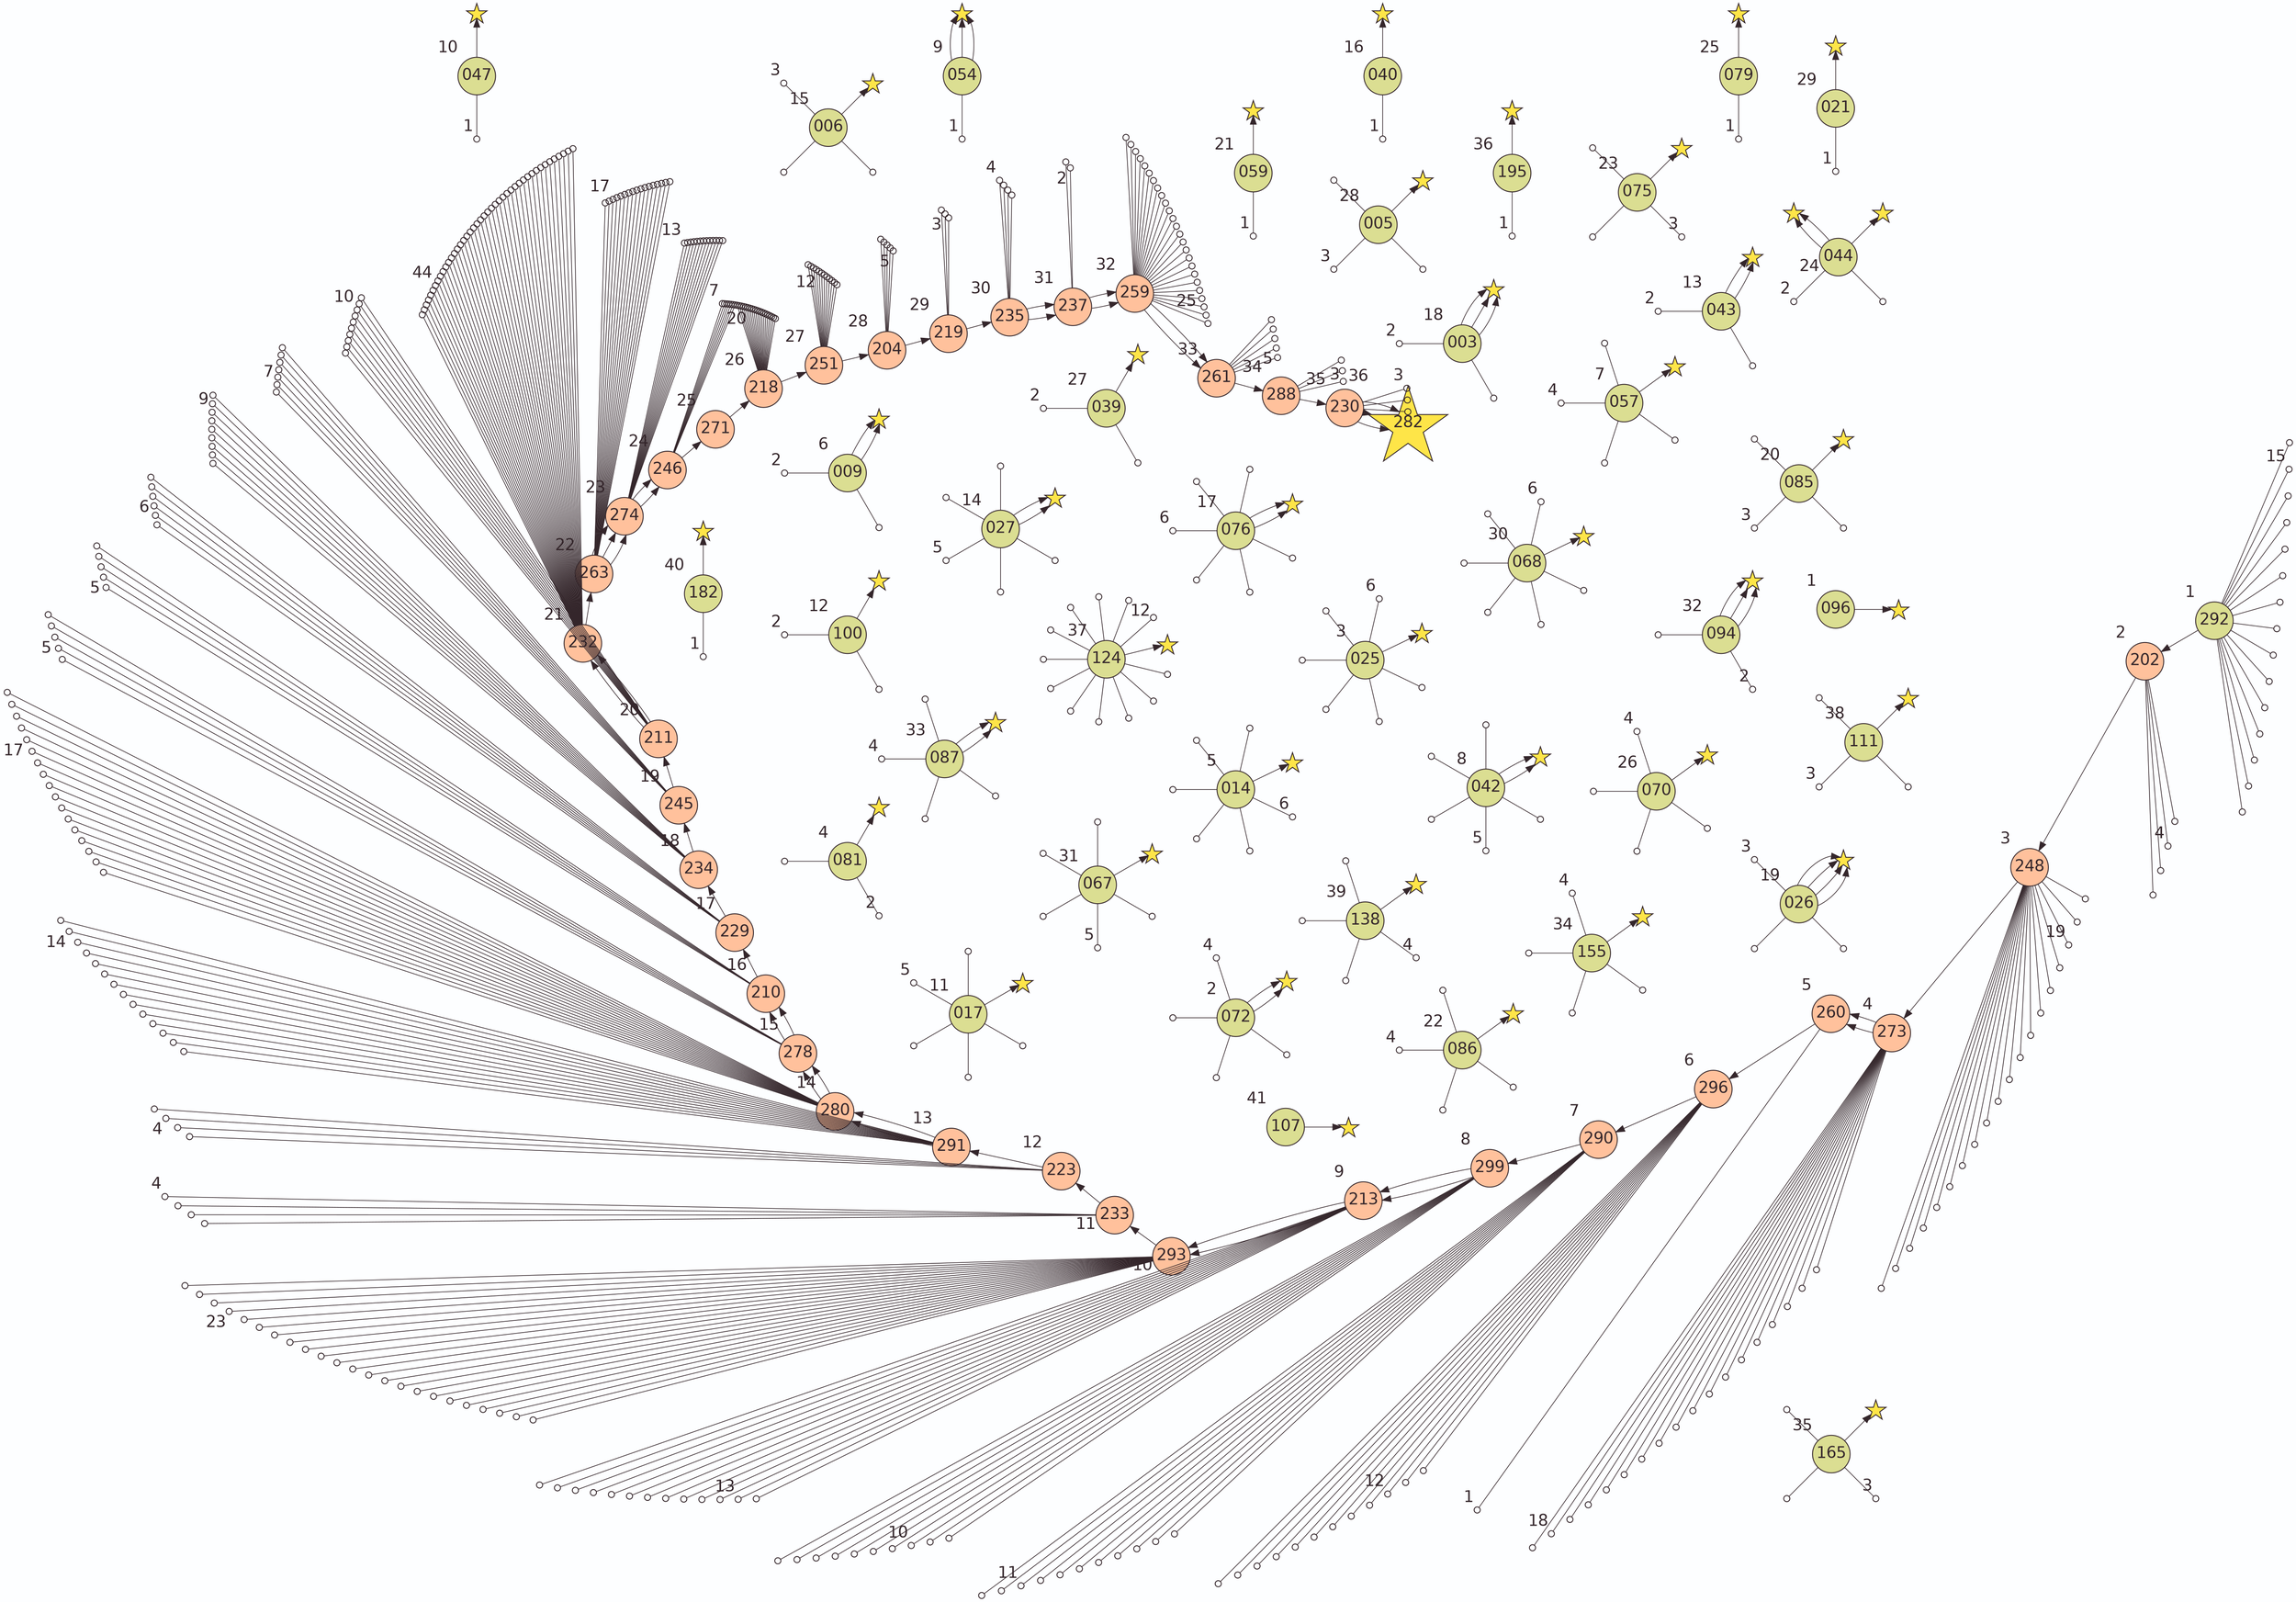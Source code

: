 digraph G {
    layout=twopi
    bgcolor="#FDFEFF"
    edge [color="#34262B" penwidth=0.75]
    node [
        shape=star
        fixedsize=true
        width=0.3
        height=0.3
        fillcolor="#FEE548"
        color="#34262B"
        fontcolor="#34262B"
        fontsize=18
        penwidth=1
        style=filled
        label=""
    ]
    109257705314666
    109257705314666
    109257705314666
    109257705314666
    121547412884536
    126797745536179
    132630497279838
    151183674215117
    158853303138975
    160682924747511
    168326256611363
    176678189805962
    187585923555809
    193463557666227
    193463557666227
    198275908983463
    22401682656901
    226513923902074
    228187753193732
    23525733233588
    237198611917183
    244400261941146
    24614654721249
    247193911888893
    247193911888893
    258097437283038
    277188057325886
    281018453888195
    281018453888195
    28484100772591
    28484100772591
    32371682665769
    35375578974907
    38441838944686
    38441838944686
    43393727419483
    43616003485368
    45334040862479
    48932453202262
    50107414212049
    55736138018853
    55736138018853
    56286085856547
    56286085856547
    56286085856547
    66357077558466
    73069103461713
    73069103461713
    73069103461713
    75342239292029
    75342239292029
    75342239292029
    77191907184689
    84408293606034
    84408293606034
    90839909553096
    90985623884769
    90985623884769
    93057717600341
    node [width=1.2 height=1.2 fontname=Helvetica label="\N"]
    282
    node [ width=0.6 height=0.6 shape=circle fillcolor="#FFC19C"]
    202 [xlabel=2]
    204 [xlabel=28]
    210 [xlabel=16]
    211 [xlabel=20]
    213 [xlabel=9]
    218 [xlabel=26]
    219 [xlabel=29]
    223 [xlabel=12]
    229 [xlabel=17]
    230 [xlabel=35]
    232 [xlabel=21]
    233 [xlabel=11]
    234 [xlabel=18]
    235 [xlabel=30]
    237 [xlabel=31]
    245 [xlabel=19]
    246 [xlabel=24]
    248 [xlabel=3]
    251 [xlabel=27]
    259 [xlabel=32]
    260 [xlabel=5]
    261 [xlabel=33]
    263 [xlabel=22]
    271 [xlabel=25]
    273 [xlabel=4]
    274 [xlabel=23]
    278 [xlabel=15]
    280 [xlabel=14]
    282 [xlabel=36]
    288 [xlabel=34]
    290 [xlabel=7]
    291 [xlabel=13]
    293 [xlabel=10]
    296 [xlabel=6]
    299 [xlabel=8]
    node [fillcolor="#DBDE92"]
    003 [xlabel=18]
    005 [xlabel=28]
    006 [xlabel=15]
    009 [xlabel=6]
    014 [xlabel=5]
    017 [xlabel=11]
    021 [xlabel=29]
    025 [xlabel=3]
    026 [xlabel=19]
    027 [xlabel=14]
    039 [xlabel=27]
    040 [xlabel=16]
    042 [xlabel=8]
    043 [xlabel=13]
    044 [xlabel=24]
    047 [xlabel=10]
    054 [xlabel=9]
    057 [xlabel=7]
    059 [xlabel=21]
    067 [xlabel=31]
    068 [xlabel=30]
    070 [xlabel=26]
    072 [xlabel=2]
    075 [xlabel=23]
    076 [xlabel=17]
    079 [xlabel=25]
    081 [xlabel=4]
    085 [xlabel=20]
    086 [xlabel=22]
    087 [xlabel=33]
    094 [xlabel=32]
    096 [xlabel=1]
    100 [xlabel=12]
    107 [xlabel=41]
    111 [xlabel=38]
    124 [xlabel=37]
    138 [xlabel=39]
    155 [xlabel=34]
    165 [xlabel=35]
    182 [xlabel=40]
    195 [xlabel=36]
    292 [xlabel=1]
    003 -> 73069103461713
    003 -> 73069103461713
    003 -> 73069103461713
    005 -> 23525733233588
    006 -> 50107414212049
    009 -> 247193911888893
    009 -> 247193911888893
    014 -> 121547412884536
    017 -> 198275908983463
    021 -> 258097437283038
    025 -> 168326256611363
    026 -> 109257705314666
    026 -> 109257705314666
    026 -> 109257705314666
    026 -> 109257705314666
    027 -> 38441838944686
    027 -> 38441838944686
    039 -> 228187753193732
    040 -> 43616003485368
    042 -> 281018453888195
    042 -> 281018453888195
    043 -> 84408293606034
    043 -> 84408293606034
    044 -> 43393727419483
    044 -> 90985623884769
    044 -> 90985623884769
    047 -> 77191907184689
    054 -> 56286085856547
    054 -> 56286085856547
    054 -> 56286085856547
    057 -> 90839909553096
    059 -> 24614654721249
    067 -> 132630497279838
    068 -> 45334040862479
    070 -> 93057717600341
    072 -> 193463557666227
    072 -> 193463557666227
    075 -> 237198611917183
    076 -> 28484100772591
    076 -> 28484100772591
    079 -> 35375578974907
    081 -> 187585923555809
    085 -> 160682924747511
    086 -> 22401682656901
    087 -> 55736138018853
    087 -> 55736138018853
    094 -> 75342239292029
    094 -> 75342239292029
    094 -> 75342239292029
    096 -> 277188057325886
    100 -> 48932453202262
    107 -> 158853303138975
    111 -> 32371682665769
    124 -> 176678189805962
    138 -> 151183674215117
    155 -> 66357077558466
    165 -> 244400261941146
    182 -> 126797745536179
    195 -> 226513923902074
    202 -> 248
    204 -> 219
    210 -> 229
    211 -> 232
    211 -> 232
    213 -> 293
    213 -> 293
    218 -> 251
    219 -> 235
    223 -> 291
    229 -> 234
    230 -> 282
    230 -> 282
    230 -> 282
    232 -> 263
    233 -> 223
    234 -> 245
    235 -> 237
    235 -> 237
    237 -> 259
    237 -> 259
    245 -> 211
    246 -> 271
    248 -> 273
    251 -> 204
    259 -> 261
    259 -> 261
    260 -> 296
    261 -> 288
    263 -> 274
    263 -> 274
    263 -> 274
    271 -> 218
    273 -> 260
    273 -> 260
    274 -> 246
    274 -> 246
    278 -> 210
    278 -> 210
    280 -> 278
    280 -> 278
    288 -> 230
    290 -> 299
    291 -> 280
    291 -> 280
    292 -> 202
    293 -> 233
    296 -> 290
    299 -> 213
    299 -> 213
    node [width=0.1 height=0.1 label="" fillcolor=none]
    101482258912914 [xlabel=3]
    101989913363396
    103080074819810 [xlabel=3]
    103517397209253
    1037326075457
    10399306714511
    105055631015335 [xlabel=1]
    108248540469739 [xlabel=3]
    108843736867662
    10897552573086286
    1094077435079481 [xlabel=5]
    1108151553764333
    111610619086010
    1142916035101525
    114711386921851
    115477283193076
    116949542988776
    117017318113031
    11792243043220902
    1179614315372
    119422735518001
    119812395059772
    1200427608165707
    120561132657399
    121216277374317 [xlabel=12]
    121924365177844
    122243679999891
    1223501176340288
    122491066282750 [xlabel=2]
    122768561905404
    123422676261955
    124301729415007
    124834849165533
    125104979962112
    125329169269465
    126675475650241
    126963131636378
    12783678956094 [xlabel=2]
    128344365782787
    130051873755843
    130343960327659
    132493133328569
    132585563656175
    132644663458527
    1329401300104412
    1329401300104415 [xlabel=3]
    1329401300106357
    133017394582206
    133085928656854
    133216494651798
    133700267632255
    134229014123866 [xlabel=3]
    1342668898656320
    1342668898656323 [xlabel=23]
    134309140194312
    134647317721407
    134927683872254
    135003789869154 [xlabel=5]
    135027943529338
    135099641428353
    135127457853192 [xlabel=4]
    1354024286897362
    1354024286933044
    1354024286933047
    1354024286933233
    1354024286934568
    1354024286935265
    1354024286935791
    1354024286935976
    1354024286935979
    135506926912037 [xlabel=5]
    1357387123240984
    135804743460606
    1363602966327757
    138745689071044
    139309029991521
    139873462378801
    140638203702927
    140891164903223 [xlabel=18]
    142585425499761
    142618897171581
    143208135938831
    143208136127707
    143208136386619
    143208136390173
    143208136459137
    143208136489245
    143208141071821 [xlabel=12]
    143208141492483
    145180749150614
    145527136217977
    145840505317166
    146232836368335
    146310760943808
    146498024974452
    146930473136652
    147028646639341
    147255850853070
    147255850853071
    1475738434681
    148344612387014
    149247564331413
    149257175972136
    150390360978234
    151183674215116
    151720851164865
    154105594422951
    163369403918815
    1642024652348082
    1651136563511356
    165395764444209
    165395764444210
    165769410024475
    167286869784497 [xlabel=6]
    167330230271884
    167384004760090
    168448887713084
    168569209212048
    169157859120569
    170397937799944
    171995724959323 [xlabel=4]
    174599386463100
    176192663713460 [xlabel=3]
    176678189805957
    176678189805964
    176678189806039
    17691026110810
    178800308526794
    180140245853347
    180943865776813 [xlabel=19]
    182119414209044
    18304780419291
    184208157323185
    185104865261726
    185354838924717 [xlabel=4]
    186097919748009
    186160776055462
    186810320973748
    187735065187378 [xlabel=11]
    188306757897563
    188788568384105
    188921631218004
    188964717342075
    1894304590332
    18964888453659
    190174917005301
    190336680744390
    191007143397121
    191020162886889
    19216435029683
    192569674936728
    192890693745238
    193463557666217 [xlabel=4]
    193463557666252
    193743550563855
    193743550563860
    194003821589142
    195606152216736
    195606152216747
    197132306999400
    197976306703251
    198234240707903
    198272917591190172
    198773813921543 [xlabel=5]
    199050091815473
    199153285283393 [xlabel=4]
    199171447629654
    199322051023004
    199401158916806
    199405726591805
    199637873756750
    199994577773750
    200009337956046
    201571967109203
    202342179761444
    20243014180415758 [xlabel=6]
    20404267505943
    2075054643516114
    20837737139973
    20901376817582
    209878351214865
    210704795991857 [xlabel=25]
    211855004386015
    212486520730038
    213030474603445
    214133912053453
    21419347799693
    214288207986030
    214694759283661 [xlabel=6]
    216286194811888
    216574553817653
    217512674318349
    218117599921519
    218621624356032
    21968359248448
    222916881252476
    222916888512782
    222916888512783
    222916888513928
    222916888619187
    222916888619371
    223260340210202
    224487324556441
    22464260218633
    2274484986056955
    227907209173324 [xlabel=1]
    228072470294219 [xlabel=2]
    228187753193743
    229260433378478
    229365797421813
    229593588396956
    230407378133969
    230507992438976
    231749721556650
    232522354392632
    234887839156188
    235351844780416
    235904514764225
    236289560795010
    236694262633109
    236696409919569
    23691086039168
    237198611917008
    237407854420326
    237442310179382
    237457637073139
    237716362701809
    237759945374604
    237856136232956
    2384146740415190
    239301865938007
    239439841272200
    239880897414242
    240080989024906
    240769535543959
    240935375356801
    241061356321270
    242218716567794
    242400436003385
    242800679111463
    242861311794671
    243131257906260
    243428028049264
    2434370266134725
    243454648913562
    243614942577397
    243681922561671
    243840687043862 [xlabel=5]
    244881815651097
    245025531911925
    245307310321314
    24557156455653
    24565839876064
    245668262322327 [xlabel=7]
    24614654726777 [xlabel=1]
    246512834969450 [xlabel=5]
    246665156720144 [xlabel=1]
    247106483908566
    247401500425540
    247517773596866
    247584248611662 [xlabel=1]
    24785529229085
    247944968152914 [xlabel=14]
    248984207227522 [xlabel=2]
    248991784510317
    249122885555953
    249871555863056
    250257990966041
    251019032541271
    251019032576257
    251019032577669
    251304777454451 [xlabel=2]
    251776274764503
    251851091333165
    2524283064090467
    252979574473
    25336120359879576
    254651704552251
    256333733776548
    256704908758893
    257007557328586 [xlabel=17]
    257516457313436
    257524701210619
    257546525329551
    257972733909653
    258097437283035 [xlabel=1]
    258212457840315
    258312904797695
    258410083775252
    258569461026220
    258794250319054
    259216714202008
    259246809347979
    259255053227244
    260281890486434
    260325676459302 [xlabel=10]
    260431693368971 [xlabel=2]
    260435668563453
    260499047309747
    2609277875600925
    261010371019703
    261085848554091
    261695855317106
    261778640133240
    261830134289999 [xlabel=9]
    261983777339523
    262070208998013
    262290648535381
    262295276787952
    262587422078628
    262670785166831
    262707805346060
    266037306632467
    2661790486641075
    266992550954107 [xlabel=3]
    267717105821036
    267722919784024
    267722919784034
    26816430458468
    268857710674756
    270532464136335
    270914523185270
    271194616007258
    271420708646073 [xlabel=10]
    272430038527657
    272430038527658
    272430038527661
    273458116485414
    273458116485415
    274743599854196
    274743599854197
    276034611516644
    27610062253099702
    276671510730656
    278280471645810
    278280471645821
    280492265070640 [xlabel=5]
    281312890225749
    28368466556796
    28372588031193 [xlabel=5]
    2857609154159378 [xlabel=12]
    2862171776794621
    2863770061849363
    2868163810548786
    292365489028096
    29320233617464
    29443325312598225
    29793422219833 [xlabel=4]
    306143601681760
    30845352072063 [xlabel=3]
    309862274107362
    31066017568105
    315855070528916
    31817743544472
    32182057465314718
    323297999683601
    324261014503634
    324261021159860
    330826222929106
    331771202420034
    340013472291036
    341357591125306
    3563063359988632 [xlabel=1]
    35735043011310
    360336779459634 [xlabel=44]
    3604251063813802
    36044330615781 [xlabel=3]
    362903624586901
    36388682813195
    36852864839572
    36852864839573
    371554381713172
    37672036605699
    37672036605760
    37672036605761
    37672036605775
    37672036605784
    37672036605785
    37672036605788
    37672036605789
    37672036605790
    37672036605791
    38117936955441 [xlabel=4]
    39308459382642 [xlabel=1]
    401749517919842
    40479617348620
    40517295381465 [xlabel=2]
    414354804927315
    41495173089932
    42206727181112
    42206727181114
    424242424242
    42992291083394 [xlabel=4]
    42992291083565
    42992291083958
    4323951295145379
    43393727419389
    43525416546325
    45270382226418
    467703788993279
    46814116783956
    471242968416244
    47932463538099 [xlabel=6]
    49670219793903
    4967345562166717
    49900434642149 [xlabel=2]
    49979182591006
    49979182595144
    50149507839686
    50748063158790
    509365264497020
    52327409888972
    528131746447863
    5342142872092406
    53529714745772
    53857358872485
    542667510342810
    547414565539939
    54794562919978
    55511090190541 [xlabel=4]
    55956659156482
    559680655791960
    56066717752285
    566750080146157
    570480312869433
    58016021341929
    580557761377100 [xlabel=20]
    580557761495356
    580557762484910
    580557769924316
    580558161149890
    580558192168921
    580558203353987
    58086359171836 [xlabel=7]
    60075574242002
    61736519025127
    63633520953459
    64537264583738
    64537264583739
    64540135534716 [xlabel=6]
    653871204223158 [xlabel=17]
    66357077558464 [xlabel=4]
    66357077558467
    66357077558489
    66736320445518
    67862814951197
    68288053251742
    68288053251762
    68533660443213
    696838451371235
    70866416146
    71494263716792
    74898545290932
    75294061734719
    753028766385768
    75384111141558
    75737686208500
    76362134619402
    76658016394659
    76658016394664
    76698810212281
    76803551507626
    76803551507628
    76846423938311
    76846423938937
    76846423939648
    76846423940530 [xlabel=13]
    77024654082346
    774162505939
    77958754021450 [xlabel=3]
    78063208358748
    803844778582275
    8117386228632088
    818779371199299
    824023930033078
    827694458493 [xlabel=15]
    85187329626560
    85933205320389
    86062602977904 [xlabel=2]
    865931137640645
    87732632836312
    88331961619126 [xlabel=4]
    884518111191920 [xlabel=13]
    88518781201539
    88604796156169
    89019351929868
    92663355841139
    9284252300623
    92879073826418
    929
    93703400820656
    94717768731359
    947889336801486
    953474475286575
    953474475286884
    95355614315712
    956525706522936
    984405891849057
    98793460417941 [xlabel=1]
    edge [arrowhead=none]
    003 -> 122491066282750
    003 -> 85187329626560
    005 -> 20837737139973
    005 -> 30845352072063
    005 -> 60075574242002
    006 -> 101482258912914
    006 -> 35735043011310
    006 -> 4967345562166717
    009 -> 251304777454451
    009 -> 254651704552251
    014 -> 116949542988776
    014 -> 119422735518001
    014 -> 119812395059772
    014 -> 121924365177844
    014 -> 122768561905404
    014 -> 64540135534716
    017 -> 198234240707903
    017 -> 198773813921543
    017 -> 199050091815473
    017 -> 199171447629654
    017 -> 199994577773750
    021 -> 258097437283035
    025 -> 167286869784497
    025 -> 167330230271884
    025 -> 167384004760090
    025 -> 168448887713084
    025 -> 168569209212048
    025 -> 169157859120569
    026 -> 108248540469739
    026 -> 108843736867662
    026 -> 61736519025127
    027 -> 10897552573086286
    027 -> 21419347799693
    027 -> 246512834969450
    027 -> 27610062253099702
    027 -> 43525416546325
    039 -> 228072470294219
    039 -> 228187753193743
    040 -> 3563063359988632
    042 -> 243428028049264
    042 -> 243454648913562
    042 -> 270532464136335
    042 -> 280492265070640
    042 -> 281312890225749
    043 -> 248984207227522
    043 -> 45270382226418
    044 -> 40517295381465
    044 -> 43393727419389
    047 -> 105055631015335
    054 -> 39308459382642
    057 -> 184208157323185
    057 -> 88331961619126
    057 -> 88604796156169
    057 -> 92879073826418
    059 -> 24614654726777
    067 -> 120561132657399
    067 -> 126963131636378
    067 -> 133085928656854
    067 -> 135003789869154
    067 -> 95355614315712
    068 -> 47932463538099
    068 -> 49670219793903
    068 -> 50149507839686
    068 -> 52327409888972
    068 -> 54794562919978
    068 -> 55956659156482
    070 -> 38117936955441
    070 -> 92663355841139
    070 -> 93703400820656
    070 -> 94717768731359
    072 -> 193463557666217
    072 -> 193463557666252
    072 -> 193743550563855
    072 -> 193743550563860
    075 -> 237198611917008
    075 -> 251776274764503
    075 -> 36044330615781
    076 -> 1223501176340288
    076 -> 1475738434681
    076 -> 20243014180415758
    076 -> 20404267505943
    076 -> 267717105821036
    076 -> 31066017568105
    079 -> 247584248611662
    081 -> 194003821589142
    081 -> 260431693368971
    085 -> 1329401300104412
    085 -> 1329401300104415
    085 -> 1329401300106357
    086 -> 211855004386015
    086 -> 42992291083394
    086 -> 42992291083565
    086 -> 42992291083958
    087 -> 53857358872485
    087 -> 55511090190541
    087 -> 56066717752285
    087 -> 68533660443213
    094 -> 85933205320389
    094 -> 86062602977904
    100 -> 49900434642149
    100 -> 87732632836312
    111 -> 101989913363396
    111 -> 103080074819810
    111 -> 31817743544472
    124 -> 121216277374317
    124 -> 176678189805957
    124 -> 176678189805964
    124 -> 176678189806039
    124 -> 178800308526794
    124 -> 180140245853347
    124 -> 182119414209044
    124 -> 188921631218004
    124 -> 192890693745238
    124 -> 195606152216736
    124 -> 195606152216747
    124 -> 209878351214865
    138 -> 151183674215116
    138 -> 165395764444209
    138 -> 165395764444210
    138 -> 171995724959323
    155 -> 66357077558464
    155 -> 66357077558467
    155 -> 66357077558489
    155 -> 66736320445518
    165 -> 212486520730038
    165 -> 218621624356032
    165 -> 266992550954107
    182 -> 246665156720144
    195 -> 227907209173324
    202 -> 132493133328569
    202 -> 132644663458527
    202 -> 199153285283393
    202 -> 199322051023004
    204 -> 1094077435079481
    204 -> 111610619086010
    204 -> 115477283193076
    204 -> 75737686208500
    204 -> 76362134619402
    210 -> 122243679999891
    210 -> 124834849165533
    210 -> 125329169269465
    210 -> 28372588031193
    210 -> 88518781201539
    211 -> 256704908758893
    211 -> 260281890486434
    211 -> 260325676459302
    211 -> 260435668563453
    211 -> 261085848554091
    211 -> 261983777339523
    211 -> 268857710674756
    211 -> 29320233617464
    211 -> 467703788993279
    211 -> 947889336801486
    213 -> 1142916035101525
    213 -> 74898545290932
    213 -> 75384111141558
    213 -> 76658016394659
    213 -> 76658016394664
    213 -> 76698810212281
    213 -> 76803551507626
    213 -> 76803551507628
    213 -> 76846423938311
    213 -> 76846423938937
    213 -> 76846423939648
    213 -> 76846423940530
    213 -> 78063208358748
    218 -> 148344612387014
    218 -> 222916881252476
    218 -> 222916888512782
    218 -> 222916888512783
    218 -> 222916888513928
    218 -> 222916888619187
    218 -> 222916888619371
    218 -> 2274484986056955
    218 -> 323297999683601
    218 -> 324261014503634
    218 -> 324261021159860
    218 -> 36852864839572
    218 -> 36852864839573
    218 -> 580557761377100
    218 -> 580557761495356
    218 -> 580557762484910
    218 -> 580557769924316
    218 -> 580558161149890
    218 -> 580558192168921
    218 -> 580558203353987
    219 -> 103517397209253
    219 -> 134229014123866
    219 -> 134927683872254
    223 -> 134309140194312
    223 -> 135127457853192
    223 -> 135804743460606
    223 -> 509365264497020
    229 -> 213030474603445
    229 -> 214133912053453
    229 -> 214694759283661
    229 -> 217512674318349
    229 -> 237759945374604
    229 -> 258312904797695
    230 -> 75294061734719
    230 -> 77024654082346
    230 -> 77958754021450
    232 -> 134647317721407
    232 -> 1363602966327757
    232 -> 150390360978234
    232 -> 174599386463100
    232 -> 199405726591805
    232 -> 214288207986030
    232 -> 216286194811888
    232 -> 218117599921519
    232 -> 223260340210202
    232 -> 224487324556441
    232 -> 229260433378478
    232 -> 229365797421813
    232 -> 229593588396956
    232 -> 230407378133969
    232 -> 230507992438976
    232 -> 231749721556650
    232 -> 235351844780416
    232 -> 236289560795010
    232 -> 236694262633109
    232 -> 236696409919569
    232 -> 237407854420326
    232 -> 237442310179382
    232 -> 237457637073139
    232 -> 237716362701809
    232 -> 237856136232956
    232 -> 239301865938007
    232 -> 239439841272200
    232 -> 240080989024906
    232 -> 242218716567794
    232 -> 242400436003385
    232 -> 242800679111463
    232 -> 243131257906260
    232 -> 244881815651097
    232 -> 245025531911925
    232 -> 245307310321314
    232 -> 247401500425540
    232 -> 250257990966041
    232 -> 360336779459634
    232 -> 471242968416244
    232 -> 559680655791960
    232 -> 753028766385768
    232 -> 818779371199299
    232 -> 956525706522936
    232 -> 984405891849057
    233 -> 185354838924717
    233 -> 186160776055462
    233 -> 186810320973748
    233 -> 188964717342075
    234 -> 261695855317106
    234 -> 261778640133240
    234 -> 261830134289999
    234 -> 262070208998013
    234 -> 262290648535381
    234 -> 262295276787952
    234 -> 262587422078628
    234 -> 262670785166831
    234 -> 262707805346060
    235 -> 22464260218633
    235 -> 239880897414242
    235 -> 28368466556796
    235 -> 29793422219833
    237 -> 12783678956094
    237 -> 9284252300623
    245 -> 21968359248448
    245 -> 40479617348620
    245 -> 46814116783956
    245 -> 50748063158790
    245 -> 53529714745772
    245 -> 58086359171836
    245 -> 70866416146
    246 -> 232522354392632
    246 -> 235904514764225
    246 -> 240769535543959
    246 -> 240935375356801
    246 -> 241061356321270
    246 -> 243681922561671
    246 -> 245668262322327
    248 -> 132585563656175
    248 -> 133216494651798
    248 -> 135027943529338
    248 -> 142585425499761
    248 -> 145180749150614
    248 -> 145527136217977
    248 -> 145840505317166
    248 -> 146232836368335
    248 -> 146498024974452
    248 -> 146930473136652
    248 -> 147028646639341
    248 -> 149247564331413
    248 -> 151720851164865
    248 -> 154105594422951
    248 -> 163369403918815
    248 -> 165769410024475
    248 -> 180943865776813
    248 -> 188306757897563
    248 -> 71494263716792
    251 -> 1179614315372
    251 -> 143208135938831
    251 -> 143208136127707
    251 -> 143208136386619
    251 -> 143208136390173
    251 -> 143208136459137
    251 -> 143208136489245
    251 -> 143208141071821
    251 -> 143208141492483
    251 -> 49979182591006
    251 -> 49979182595144
    251 -> 63633520953459
    259 -> 10399306714511
    259 -> 18304780419291
    259 -> 1894304590332
    259 -> 2075054643516114
    259 -> 210704795991857
    259 -> 36388682813195
    259 -> 37672036605699
    259 -> 37672036605760
    259 -> 37672036605761
    259 -> 37672036605775
    259 -> 37672036605784
    259 -> 37672036605785
    259 -> 37672036605788
    259 -> 37672036605789
    259 -> 37672036605790
    259 -> 37672036605791
    259 -> 41495173089932
    259 -> 42206727181112
    259 -> 42206727181114
    259 -> 4323951295145379
    259 -> 64537264583738
    259 -> 64537264583739
    259 -> 68288053251742
    259 -> 68288053251762
    259 -> 696838451371235
    260 -> 98793460417941
    261 -> 133017394582206
    261 -> 135506926912037
    261 -> 138745689071044
    261 -> 139309029991521
    261 -> 140638203702927
    263 -> 139873462378801
    263 -> 149257175972136
    263 -> 292365489028096
    263 -> 306143601681760
    263 -> 315855070528916
    263 -> 32182057465314718
    263 -> 330826222929106
    263 -> 331771202420034
    263 -> 341357591125306
    263 -> 371554381713172
    263 -> 414354804927315
    263 -> 566750080146157
    263 -> 570480312869433
    263 -> 58016021341929
    263 -> 653871204223158
    263 -> 67862814951197
    263 -> 8117386228632088
    273 -> 1200427608165707
    273 -> 140891164903223
    273 -> 142618897171581
    273 -> 17691026110810
    273 -> 18964888453659
    273 -> 19216435029683
    273 -> 20901376817582
    273 -> 23691086039168
    273 -> 2434370266134725
    273 -> 24557156455653
    273 -> 24565839876064
    273 -> 247106483908566
    273 -> 24785529229085
    273 -> 248991784510317
    273 -> 249871555863056
    273 -> 26816430458468
    273 -> 401749517919842
    273 -> 89019351929868
    274 -> 11792243043220902
    274 -> 135099641428353
    274 -> 1651136563511356
    274 -> 2384146740415190
    274 -> 25336120359879576
    274 -> 309862274107362
    274 -> 340013472291036
    274 -> 542667510342810
    274 -> 547414565539939
    274 -> 803844778582275
    274 -> 824023930033078
    274 -> 865931137640645
    274 -> 884518111191920
    278 -> 242861311794671
    278 -> 243614942577397
    278 -> 243840687043862
    278 -> 362903624586901
    278 -> 528131746447863
    280 -> 247517773596866
    280 -> 249122885555953
    280 -> 251851091333165
    280 -> 256333733776548
    280 -> 257007557328586
    280 -> 257516457313436
    280 -> 257524701210619
    280 -> 257546525329551
    280 -> 257972733909653
    280 -> 258212457840315
    280 -> 258410083775252
    280 -> 258569461026220
    280 -> 258794250319054
    280 -> 259216714202008
    280 -> 259246809347979
    280 -> 259255053227244
    280 -> 271194616007258
    288 -> 176192663713460
    288 -> 185104865261726
    288 -> 192569674936728
    290 -> 1108151553764333
    290 -> 186097919748009
    290 -> 187735065187378
    290 -> 188788568384105
    290 -> 190174917005301
    290 -> 190336680744390
    290 -> 191007143397121
    290 -> 191020162886889
    290 -> 198272917591190172
    290 -> 2862171776794621
    290 -> 3604251063813802
    291 -> 216574553817653
    291 -> 247944968152914
    291 -> 267722919784024
    291 -> 267722919784034
    291 -> 272430038527657
    291 -> 272430038527658
    291 -> 272430038527661
    291 -> 273458116485414
    291 -> 273458116485415
    291 -> 274743599854196
    291 -> 274743599854197
    291 -> 276034611516644
    291 -> 278280471645810
    291 -> 278280471645821
    292 -> 1037326075457
    292 -> 170397937799944
    292 -> 197132306999400
    292 -> 197976306703251
    292 -> 199401158916806
    292 -> 199637873756750
    292 -> 200009337956046
    292 -> 201571967109203
    292 -> 202342179761444
    292 -> 234887839156188
    292 -> 252979574473
    292 -> 424242424242
    292 -> 774162505939
    292 -> 827694458493
    292 -> 929
    293 -> 114711386921851
    293 -> 126675475650241
    293 -> 1342668898656320
    293 -> 1342668898656323
    293 -> 1354024286897362
    293 -> 1354024286933044
    293 -> 1354024286933047
    293 -> 1354024286933233
    293 -> 1354024286934568
    293 -> 1354024286935265
    293 -> 1354024286935791
    293 -> 1354024286935976
    293 -> 1354024286935979
    293 -> 1357387123240984
    293 -> 146310760943808
    293 -> 147255850853070
    293 -> 147255850853071
    293 -> 251019032541271
    293 -> 251019032576257
    293 -> 251019032577669
    293 -> 5342142872092406
    293 -> 953474475286575
    293 -> 953474475286884
    296 -> 123422676261955
    296 -> 124301729415007
    296 -> 125104979962112
    296 -> 128344365782787
    296 -> 130051873755843
    296 -> 130343960327659
    296 -> 133700267632255
    296 -> 2609277875600925
    296 -> 2661790486641075
    296 -> 2857609154159378
    296 -> 2863770061849363
    296 -> 29443325312598225
    299 -> 117017318113031
    299 -> 1642024652348082
    299 -> 2524283064090467
    299 -> 260499047309747
    299 -> 261010371019703
    299 -> 266037306632467
    299 -> 270914523185270
    299 -> 271420708646073
    299 -> 276671510730656
    299 -> 2868163810548786
}
